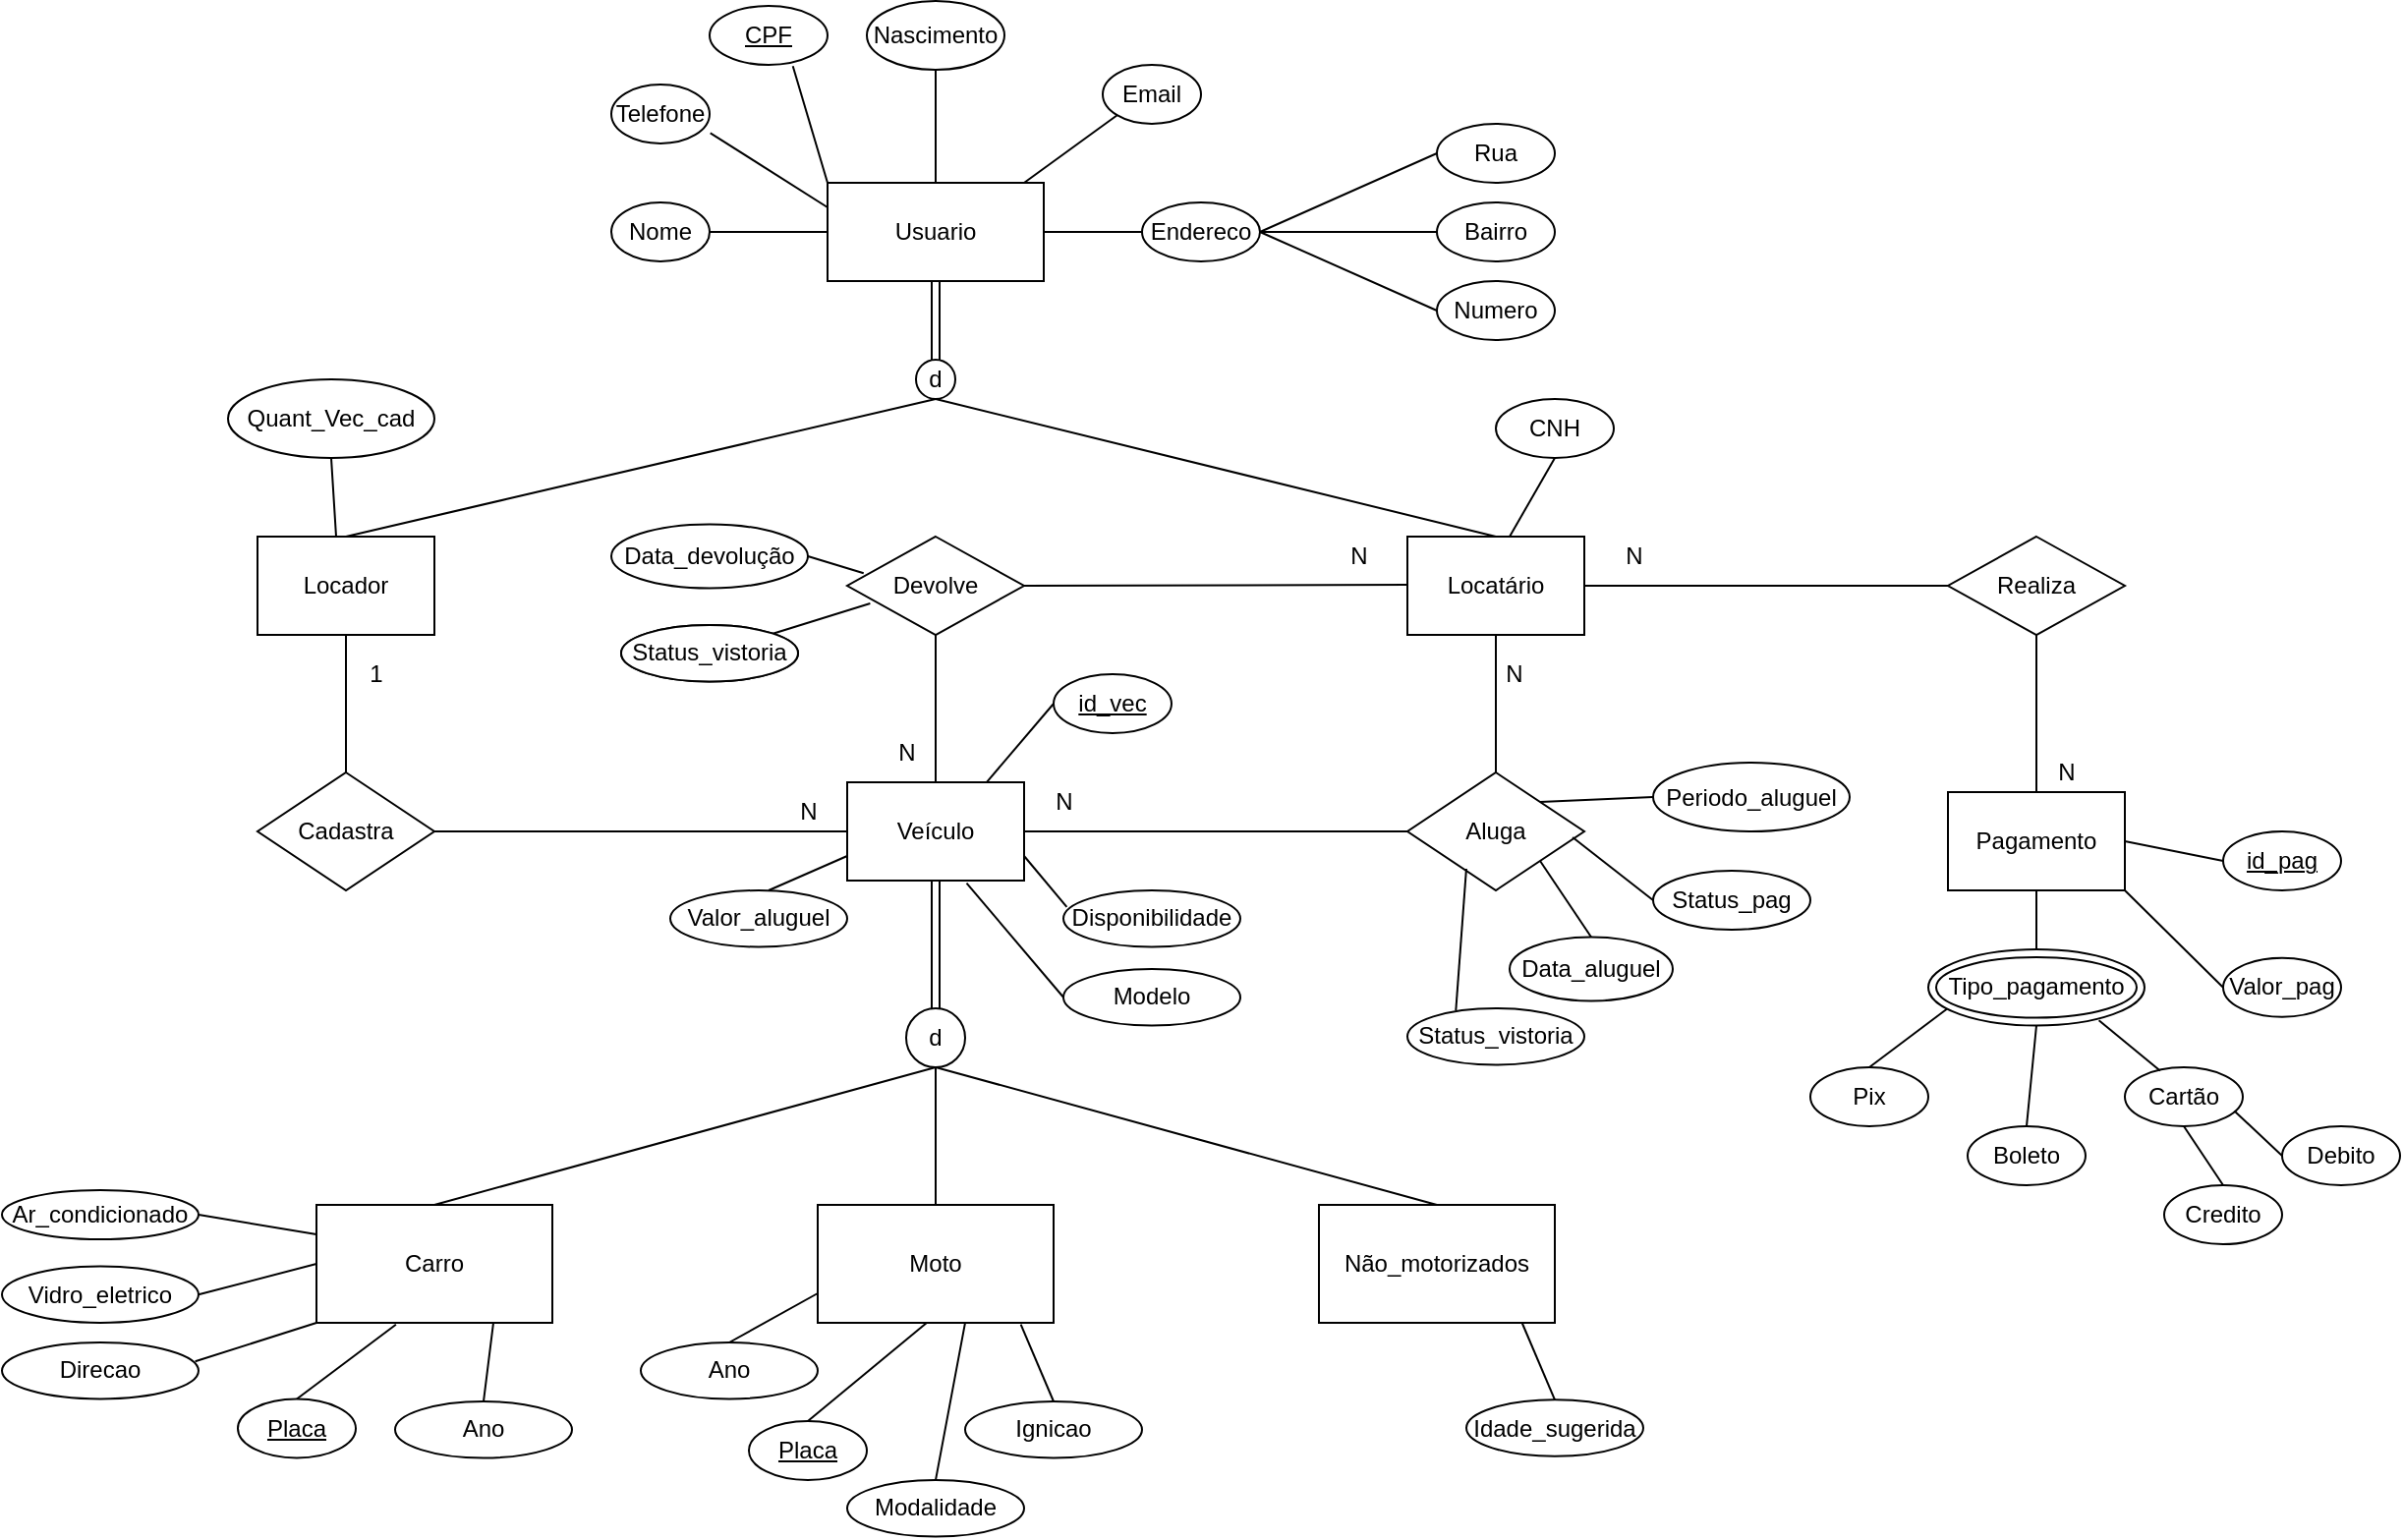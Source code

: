 <mxfile version="17.4.1" type="github">
  <diagram id="YODZdSHpGWmJinE2-0QO" name="Page-1">
    <mxGraphModel dx="2048" dy="1813" grid="1" gridSize="10" guides="1" tooltips="1" connect="1" arrows="1" fold="1" page="1" pageScale="1" pageWidth="827" pageHeight="1169" math="0" shadow="0">
      <root>
        <mxCell id="0" />
        <mxCell id="1" parent="0" />
        <mxCell id="VCrqgzYEbr3KQQ-ShSqz-1" value="Locatário" style="rounded=0;whiteSpace=wrap;html=1;" parent="1" vertex="1">
          <mxGeometry x="625" y="230" width="90" height="50" as="geometry" />
        </mxCell>
        <mxCell id="VCrqgzYEbr3KQQ-ShSqz-6" value="Locador" style="rounded=0;whiteSpace=wrap;html=1;" parent="1" vertex="1">
          <mxGeometry x="40" y="230" width="90" height="50" as="geometry" />
        </mxCell>
        <mxCell id="VCrqgzYEbr3KQQ-ShSqz-7" value="Veículo" style="rounded=0;whiteSpace=wrap;html=1;" parent="1" vertex="1">
          <mxGeometry x="340" y="355" width="90" height="50" as="geometry" />
        </mxCell>
        <mxCell id="VCrqgzYEbr3KQQ-ShSqz-18" value="Aluga" style="rhombus;whiteSpace=wrap;html=1;" parent="1" vertex="1">
          <mxGeometry x="625" y="350" width="90" height="60" as="geometry" />
        </mxCell>
        <mxCell id="VCrqgzYEbr3KQQ-ShSqz-19" value="Cadastra" style="rhombus;whiteSpace=wrap;html=1;" parent="1" vertex="1">
          <mxGeometry x="40" y="350" width="90" height="60" as="geometry" />
        </mxCell>
        <mxCell id="VCrqgzYEbr3KQQ-ShSqz-21" value="Carro" style="rounded=0;whiteSpace=wrap;html=1;" parent="1" vertex="1">
          <mxGeometry x="70" y="570" width="120" height="60" as="geometry" />
        </mxCell>
        <mxCell id="VCrqgzYEbr3KQQ-ShSqz-22" value="Moto" style="rounded=0;whiteSpace=wrap;html=1;" parent="1" vertex="1">
          <mxGeometry x="325" y="570" width="120" height="60" as="geometry" />
        </mxCell>
        <mxCell id="VCrqgzYEbr3KQQ-ShSqz-23" value="Não_motorizados" style="rounded=0;whiteSpace=wrap;html=1;" parent="1" vertex="1">
          <mxGeometry x="580" y="570" width="120" height="60" as="geometry" />
        </mxCell>
        <mxCell id="VCrqgzYEbr3KQQ-ShSqz-25" value="d" style="ellipse;whiteSpace=wrap;html=1;aspect=fixed;" parent="1" vertex="1">
          <mxGeometry x="370" y="470" width="30" height="30" as="geometry" />
        </mxCell>
        <mxCell id="VCrqgzYEbr3KQQ-ShSqz-28" value="Usuario" style="whiteSpace=wrap;html=1;" parent="1" vertex="1">
          <mxGeometry x="330" y="50" width="110" height="50" as="geometry" />
        </mxCell>
        <mxCell id="VCrqgzYEbr3KQQ-ShSqz-29" value="d" style="ellipse;whiteSpace=wrap;html=1;aspect=fixed;" parent="1" vertex="1">
          <mxGeometry x="375" y="140" width="20" height="20" as="geometry" />
        </mxCell>
        <mxCell id="VCrqgzYEbr3KQQ-ShSqz-32" value="" style="endArrow=none;html=1;rounded=0;exitX=0.5;exitY=1;exitDx=0;exitDy=0;entryX=0.5;entryY=0;entryDx=0;entryDy=0;shape=link;" parent="1" source="VCrqgzYEbr3KQQ-ShSqz-28" target="VCrqgzYEbr3KQQ-ShSqz-29" edge="1">
          <mxGeometry width="50" height="50" relative="1" as="geometry">
            <mxPoint x="580" y="180" as="sourcePoint" />
            <mxPoint x="385" y="110" as="targetPoint" />
          </mxGeometry>
        </mxCell>
        <mxCell id="VCrqgzYEbr3KQQ-ShSqz-33" value="" style="endArrow=none;html=1;rounded=0;entryX=0.5;entryY=0;entryDx=0;entryDy=0;exitX=0.5;exitY=1;exitDx=0;exitDy=0;" parent="1" source="VCrqgzYEbr3KQQ-ShSqz-29" target="VCrqgzYEbr3KQQ-ShSqz-1" edge="1">
          <mxGeometry width="50" height="50" relative="1" as="geometry">
            <mxPoint x="350" y="190" as="sourcePoint" />
            <mxPoint x="355" y="170" as="targetPoint" />
          </mxGeometry>
        </mxCell>
        <mxCell id="VCrqgzYEbr3KQQ-ShSqz-34" value="" style="endArrow=none;html=1;rounded=0;exitX=0.5;exitY=0;exitDx=0;exitDy=0;entryX=0.5;entryY=1;entryDx=0;entryDy=0;" parent="1" source="VCrqgzYEbr3KQQ-ShSqz-6" target="VCrqgzYEbr3KQQ-ShSqz-29" edge="1">
          <mxGeometry width="50" height="50" relative="1" as="geometry">
            <mxPoint x="218.75" y="140" as="sourcePoint" />
            <mxPoint x="218.75" y="180" as="targetPoint" />
          </mxGeometry>
        </mxCell>
        <mxCell id="VCrqgzYEbr3KQQ-ShSqz-35" value="" style="endArrow=none;html=1;rounded=0;exitX=0.5;exitY=1;exitDx=0;exitDy=0;entryX=0.5;entryY=0;entryDx=0;entryDy=0;" parent="1" source="VCrqgzYEbr3KQQ-ShSqz-6" target="VCrqgzYEbr3KQQ-ShSqz-19" edge="1">
          <mxGeometry width="50" height="50" relative="1" as="geometry">
            <mxPoint x="95" y="240" as="sourcePoint" />
            <mxPoint x="225" y="190" as="targetPoint" />
          </mxGeometry>
        </mxCell>
        <mxCell id="VCrqgzYEbr3KQQ-ShSqz-36" value="" style="endArrow=none;html=1;rounded=0;entryX=0.5;entryY=0;entryDx=0;entryDy=0;exitX=0.5;exitY=1;exitDx=0;exitDy=0;" parent="1" source="VCrqgzYEbr3KQQ-ShSqz-1" target="VCrqgzYEbr3KQQ-ShSqz-18" edge="1">
          <mxGeometry width="50" height="50" relative="1" as="geometry">
            <mxPoint x="194" y="190" as="sourcePoint" />
            <mxPoint x="344" y="240" as="targetPoint" />
          </mxGeometry>
        </mxCell>
        <mxCell id="VCrqgzYEbr3KQQ-ShSqz-38" value="" style="endArrow=none;html=1;rounded=0;exitX=1;exitY=0.5;exitDx=0;exitDy=0;entryX=0;entryY=0.5;entryDx=0;entryDy=0;" parent="1" source="VCrqgzYEbr3KQQ-ShSqz-19" target="VCrqgzYEbr3KQQ-ShSqz-7" edge="1">
          <mxGeometry width="50" height="50" relative="1" as="geometry">
            <mxPoint x="95" y="290" as="sourcePoint" />
            <mxPoint x="200" y="380" as="targetPoint" />
          </mxGeometry>
        </mxCell>
        <mxCell id="VCrqgzYEbr3KQQ-ShSqz-39" value="" style="endArrow=none;html=1;rounded=0;exitX=1;exitY=0.5;exitDx=0;exitDy=0;entryX=0;entryY=0.5;entryDx=0;entryDy=0;" parent="1" source="VCrqgzYEbr3KQQ-ShSqz-7" target="VCrqgzYEbr3KQQ-ShSqz-18" edge="1">
          <mxGeometry width="50" height="50" relative="1" as="geometry">
            <mxPoint x="140" y="390" as="sourcePoint" />
            <mxPoint x="223.75" y="390" as="targetPoint" />
          </mxGeometry>
        </mxCell>
        <mxCell id="VCrqgzYEbr3KQQ-ShSqz-40" value="" style="endArrow=none;html=1;rounded=0;entryX=0.5;entryY=1;entryDx=0;entryDy=0;exitX=0.5;exitY=0;exitDx=0;exitDy=0;shape=link;" parent="1" source="VCrqgzYEbr3KQQ-ShSqz-25" target="VCrqgzYEbr3KQQ-ShSqz-7" edge="1">
          <mxGeometry width="50" height="50" relative="1" as="geometry">
            <mxPoint x="546.25" y="470" as="sourcePoint" />
            <mxPoint x="596.25" y="420" as="targetPoint" />
          </mxGeometry>
        </mxCell>
        <mxCell id="VCrqgzYEbr3KQQ-ShSqz-41" value="" style="endArrow=none;html=1;rounded=0;entryX=0.5;entryY=1;entryDx=0;entryDy=0;exitX=0.5;exitY=0;exitDx=0;exitDy=0;" parent="1" source="VCrqgzYEbr3KQQ-ShSqz-23" target="VCrqgzYEbr3KQQ-ShSqz-25" edge="1">
          <mxGeometry width="50" height="50" relative="1" as="geometry">
            <mxPoint x="628.25" y="565" as="sourcePoint" />
            <mxPoint x="628.25" y="500" as="targetPoint" />
          </mxGeometry>
        </mxCell>
        <mxCell id="VCrqgzYEbr3KQQ-ShSqz-42" value="" style="endArrow=none;html=1;rounded=0;exitX=0.5;exitY=0;exitDx=0;exitDy=0;entryX=0.5;entryY=1;entryDx=0;entryDy=0;" parent="1" source="VCrqgzYEbr3KQQ-ShSqz-22" target="VCrqgzYEbr3KQQ-ShSqz-25" edge="1">
          <mxGeometry width="50" height="50" relative="1" as="geometry">
            <mxPoint x="385" y="560" as="sourcePoint" />
            <mxPoint x="385.25" y="510" as="targetPoint" />
          </mxGeometry>
        </mxCell>
        <mxCell id="VCrqgzYEbr3KQQ-ShSqz-43" value="" style="endArrow=none;html=1;rounded=0;entryX=0.5;entryY=1;entryDx=0;entryDy=0;exitX=0.5;exitY=0;exitDx=0;exitDy=0;" parent="1" source="VCrqgzYEbr3KQQ-ShSqz-21" target="VCrqgzYEbr3KQQ-ShSqz-25" edge="1">
          <mxGeometry width="50" height="50" relative="1" as="geometry">
            <mxPoint x="190" y="535" as="sourcePoint" />
            <mxPoint x="190" y="470" as="targetPoint" />
          </mxGeometry>
        </mxCell>
        <mxCell id="VCrqgzYEbr3KQQ-ShSqz-45" value="" style="endArrow=none;html=1;rounded=0;entryX=0;entryY=0.5;entryDx=0;entryDy=0;exitX=1;exitY=0.5;exitDx=0;exitDy=0;" parent="1" source="VCrqgzYEbr3KQQ-ShSqz-47" edge="1">
          <mxGeometry width="50" height="50" relative="1" as="geometry">
            <mxPoint x="460" y="255" as="sourcePoint" />
            <mxPoint x="625" y="254.5" as="targetPoint" />
          </mxGeometry>
        </mxCell>
        <mxCell id="VCrqgzYEbr3KQQ-ShSqz-47" value="Devolve" style="rhombus;whiteSpace=wrap;html=1;" parent="1" vertex="1">
          <mxGeometry x="340" y="230" width="90" height="50" as="geometry" />
        </mxCell>
        <mxCell id="VCrqgzYEbr3KQQ-ShSqz-48" value="" style="endArrow=none;html=1;rounded=0;entryX=0.5;entryY=0;entryDx=0;entryDy=0;exitX=0.5;exitY=1;exitDx=0;exitDy=0;" parent="1" source="VCrqgzYEbr3KQQ-ShSqz-47" target="VCrqgzYEbr3KQQ-ShSqz-7" edge="1">
          <mxGeometry width="50" height="50" relative="1" as="geometry">
            <mxPoint x="440" y="265" as="sourcePoint" />
            <mxPoint x="635" y="264.5" as="targetPoint" />
          </mxGeometry>
        </mxCell>
        <mxCell id="VCrqgzYEbr3KQQ-ShSqz-50" value="Realiza" style="rhombus;whiteSpace=wrap;html=1;" parent="1" vertex="1">
          <mxGeometry x="900" y="230" width="90" height="50" as="geometry" />
        </mxCell>
        <mxCell id="VCrqgzYEbr3KQQ-ShSqz-51" value="Pagamento" style="rounded=0;whiteSpace=wrap;html=1;" parent="1" vertex="1">
          <mxGeometry x="900" y="360" width="90" height="50" as="geometry" />
        </mxCell>
        <mxCell id="VCrqgzYEbr3KQQ-ShSqz-52" value="" style="endArrow=none;html=1;rounded=0;entryX=0;entryY=0.5;entryDx=0;entryDy=0;exitX=1;exitY=0.5;exitDx=0;exitDy=0;" parent="1" source="VCrqgzYEbr3KQQ-ShSqz-1" target="VCrqgzYEbr3KQQ-ShSqz-50" edge="1">
          <mxGeometry width="50" height="50" relative="1" as="geometry">
            <mxPoint x="440" y="265" as="sourcePoint" />
            <mxPoint x="635" y="264.5" as="targetPoint" />
          </mxGeometry>
        </mxCell>
        <mxCell id="VCrqgzYEbr3KQQ-ShSqz-53" value="" style="endArrow=none;html=1;rounded=0;entryX=0.5;entryY=1;entryDx=0;entryDy=0;exitX=0.5;exitY=0;exitDx=0;exitDy=0;" parent="1" source="VCrqgzYEbr3KQQ-ShSqz-51" target="VCrqgzYEbr3KQQ-ShSqz-50" edge="1">
          <mxGeometry width="50" height="50" relative="1" as="geometry">
            <mxPoint x="725" y="265" as="sourcePoint" />
            <mxPoint x="910" y="265" as="targetPoint" />
          </mxGeometry>
        </mxCell>
        <mxCell id="VCrqgzYEbr3KQQ-ShSqz-54" value="N" style="text;html=1;align=center;verticalAlign=middle;resizable=0;points=[];autosize=1;strokeColor=none;fillColor=none;" parent="1" vertex="1">
          <mxGeometry x="310" y="360" width="20" height="20" as="geometry" />
        </mxCell>
        <mxCell id="VCrqgzYEbr3KQQ-ShSqz-55" value="1" style="text;html=1;align=center;verticalAlign=middle;resizable=0;points=[];autosize=1;strokeColor=none;fillColor=none;" parent="1" vertex="1">
          <mxGeometry x="90" y="290" width="20" height="20" as="geometry" />
        </mxCell>
        <mxCell id="VCrqgzYEbr3KQQ-ShSqz-56" value="N" style="text;html=1;align=center;verticalAlign=middle;resizable=0;points=[];autosize=1;strokeColor=none;fillColor=none;" parent="1" vertex="1">
          <mxGeometry x="440" y="355" width="20" height="20" as="geometry" />
        </mxCell>
        <mxCell id="VCrqgzYEbr3KQQ-ShSqz-57" value="N" style="text;html=1;align=center;verticalAlign=middle;resizable=0;points=[];autosize=1;strokeColor=none;fillColor=none;" parent="1" vertex="1">
          <mxGeometry x="668.75" y="290" width="20" height="20" as="geometry" />
        </mxCell>
        <mxCell id="VCrqgzYEbr3KQQ-ShSqz-58" value="N" style="text;html=1;align=center;verticalAlign=middle;resizable=0;points=[];autosize=1;strokeColor=none;fillColor=none;" parent="1" vertex="1">
          <mxGeometry x="590" y="230" width="20" height="20" as="geometry" />
        </mxCell>
        <mxCell id="VCrqgzYEbr3KQQ-ShSqz-59" value="N" style="text;html=1;align=center;verticalAlign=middle;resizable=0;points=[];autosize=1;strokeColor=none;fillColor=none;" parent="1" vertex="1">
          <mxGeometry x="360" y="330" width="20" height="20" as="geometry" />
        </mxCell>
        <mxCell id="VCrqgzYEbr3KQQ-ShSqz-61" value="N" style="text;html=1;align=center;verticalAlign=middle;resizable=0;points=[];autosize=1;strokeColor=none;fillColor=none;" parent="1" vertex="1">
          <mxGeometry x="950" y="340" width="20" height="20" as="geometry" />
        </mxCell>
        <mxCell id="VCrqgzYEbr3KQQ-ShSqz-62" value="N" style="text;html=1;align=center;verticalAlign=middle;resizable=0;points=[];autosize=1;strokeColor=none;fillColor=none;" parent="1" vertex="1">
          <mxGeometry x="730" y="230" width="20" height="20" as="geometry" />
        </mxCell>
        <mxCell id="VCrqgzYEbr3KQQ-ShSqz-63" value="Nome" style="ellipse;whiteSpace=wrap;html=1;" parent="1" vertex="1">
          <mxGeometry x="220" y="60" width="50" height="30" as="geometry" />
        </mxCell>
        <mxCell id="VCrqgzYEbr3KQQ-ShSqz-64" value="Numero" style="ellipse;whiteSpace=wrap;html=1;" parent="1" vertex="1">
          <mxGeometry x="640" y="100" width="60" height="30" as="geometry" />
        </mxCell>
        <mxCell id="VCrqgzYEbr3KQQ-ShSqz-65" value="Rua" style="ellipse;whiteSpace=wrap;html=1;" parent="1" vertex="1">
          <mxGeometry x="640" y="20" width="60" height="30" as="geometry" />
        </mxCell>
        <mxCell id="VCrqgzYEbr3KQQ-ShSqz-67" value="Bairro" style="ellipse;whiteSpace=wrap;html=1;" parent="1" vertex="1">
          <mxGeometry x="640" y="60" width="60" height="30" as="geometry" />
        </mxCell>
        <mxCell id="VCrqgzYEbr3KQQ-ShSqz-68" value="" style="endArrow=none;html=1;rounded=0;exitX=1;exitY=0.5;exitDx=0;exitDy=0;entryX=0;entryY=0.5;entryDx=0;entryDy=0;" parent="1" source="VCrqgzYEbr3KQQ-ShSqz-63" target="VCrqgzYEbr3KQQ-ShSqz-28" edge="1">
          <mxGeometry width="50" height="50" relative="1" as="geometry">
            <mxPoint x="300" y="80" as="sourcePoint" />
            <mxPoint x="350" y="30" as="targetPoint" />
          </mxGeometry>
        </mxCell>
        <mxCell id="VCrqgzYEbr3KQQ-ShSqz-70" value="" style="endArrow=none;html=1;rounded=0;exitX=0;exitY=0.5;exitDx=0;exitDy=0;entryX=1;entryY=0.5;entryDx=0;entryDy=0;" parent="1" source="VCrqgzYEbr3KQQ-ShSqz-71" target="VCrqgzYEbr3KQQ-ShSqz-28" edge="1">
          <mxGeometry width="50" height="50" relative="1" as="geometry">
            <mxPoint x="470" y="75" as="sourcePoint" />
            <mxPoint x="440" y="80" as="targetPoint" />
          </mxGeometry>
        </mxCell>
        <mxCell id="VCrqgzYEbr3KQQ-ShSqz-71" value="Endereco" style="ellipse;whiteSpace=wrap;html=1;" parent="1" vertex="1">
          <mxGeometry x="490" y="60" width="60" height="30" as="geometry" />
        </mxCell>
        <mxCell id="VCrqgzYEbr3KQQ-ShSqz-73" value="" style="endArrow=none;html=1;rounded=0;exitX=0;exitY=0.5;exitDx=0;exitDy=0;entryX=1;entryY=0.5;entryDx=0;entryDy=0;" parent="1" source="VCrqgzYEbr3KQQ-ShSqz-64" target="VCrqgzYEbr3KQQ-ShSqz-71" edge="1">
          <mxGeometry width="50" height="50" relative="1" as="geometry">
            <mxPoint x="500" y="85" as="sourcePoint" />
            <mxPoint x="450" y="85" as="targetPoint" />
          </mxGeometry>
        </mxCell>
        <mxCell id="VCrqgzYEbr3KQQ-ShSqz-74" value="" style="endArrow=none;html=1;rounded=0;exitX=1;exitY=0.5;exitDx=0;exitDy=0;entryX=0;entryY=0.5;entryDx=0;entryDy=0;" parent="1" source="VCrqgzYEbr3KQQ-ShSqz-71" target="VCrqgzYEbr3KQQ-ShSqz-67" edge="1">
          <mxGeometry width="50" height="50" relative="1" as="geometry">
            <mxPoint x="510" y="95" as="sourcePoint" />
            <mxPoint x="460" y="95" as="targetPoint" />
          </mxGeometry>
        </mxCell>
        <mxCell id="VCrqgzYEbr3KQQ-ShSqz-75" value="" style="endArrow=none;html=1;rounded=0;exitX=1;exitY=0.5;exitDx=0;exitDy=0;entryX=0;entryY=0.5;entryDx=0;entryDy=0;" parent="1" source="VCrqgzYEbr3KQQ-ShSqz-71" target="VCrqgzYEbr3KQQ-ShSqz-65" edge="1">
          <mxGeometry width="50" height="50" relative="1" as="geometry">
            <mxPoint x="520" y="105" as="sourcePoint" />
            <mxPoint x="470" y="105" as="targetPoint" />
          </mxGeometry>
        </mxCell>
        <mxCell id="VCrqgzYEbr3KQQ-ShSqz-76" value="CPF" style="ellipse;whiteSpace=wrap;html=1;align=center;fontStyle=4;" parent="1" vertex="1">
          <mxGeometry x="270" y="-40" width="60" height="30" as="geometry" />
        </mxCell>
        <mxCell id="VCrqgzYEbr3KQQ-ShSqz-77" value="" style="endArrow=none;html=1;rounded=0;exitX=0.706;exitY=1.022;exitDx=0;exitDy=0;entryX=0;entryY=0;entryDx=0;entryDy=0;exitPerimeter=0;" parent="1" source="VCrqgzYEbr3KQQ-ShSqz-76" target="VCrqgzYEbr3KQQ-ShSqz-28" edge="1">
          <mxGeometry width="50" height="50" relative="1" as="geometry">
            <mxPoint x="280" y="85" as="sourcePoint" />
            <mxPoint x="340" y="85" as="targetPoint" />
          </mxGeometry>
        </mxCell>
        <mxCell id="v5OyXtRUodhY2XJXaBOK-1" value="Nascimento" style="ellipse;whiteSpace=wrap;html=1;" vertex="1" parent="1">
          <mxGeometry x="350" y="-42.5" width="70" height="35" as="geometry" />
        </mxCell>
        <mxCell id="v5OyXtRUodhY2XJXaBOK-4" value="" style="endArrow=none;html=1;rounded=0;entryX=0;entryY=1;entryDx=0;entryDy=0;" edge="1" parent="1" target="v5OyXtRUodhY2XJXaBOK-6">
          <mxGeometry width="50" height="50" relative="1" as="geometry">
            <mxPoint x="430" y="50" as="sourcePoint" />
            <mxPoint x="480" as="targetPoint" />
          </mxGeometry>
        </mxCell>
        <mxCell id="v5OyXtRUodhY2XJXaBOK-5" value="" style="endArrow=none;html=1;rounded=0;exitX=0.5;exitY=0;exitDx=0;exitDy=0;entryX=0.5;entryY=1;entryDx=0;entryDy=0;" edge="1" parent="1" source="VCrqgzYEbr3KQQ-ShSqz-28" target="v5OyXtRUodhY2XJXaBOK-1">
          <mxGeometry width="50" height="50" relative="1" as="geometry">
            <mxPoint x="340" y="60" as="sourcePoint" />
            <mxPoint x="390" y="10" as="targetPoint" />
          </mxGeometry>
        </mxCell>
        <mxCell id="v5OyXtRUodhY2XJXaBOK-6" value="Email" style="ellipse;whiteSpace=wrap;html=1;" vertex="1" parent="1">
          <mxGeometry x="470" y="-10" width="50" height="30" as="geometry" />
        </mxCell>
        <mxCell id="v5OyXtRUodhY2XJXaBOK-7" value="Telefone" style="ellipse;whiteSpace=wrap;html=1;" vertex="1" parent="1">
          <mxGeometry x="220" width="50" height="30" as="geometry" />
        </mxCell>
        <mxCell id="v5OyXtRUodhY2XJXaBOK-9" value="" style="endArrow=none;html=1;rounded=0;entryX=0;entryY=0.25;entryDx=0;entryDy=0;exitX=1.007;exitY=0.822;exitDx=0;exitDy=0;exitPerimeter=0;" edge="1" parent="1" source="v5OyXtRUodhY2XJXaBOK-7" target="VCrqgzYEbr3KQQ-ShSqz-28">
          <mxGeometry width="50" height="50" relative="1" as="geometry">
            <mxPoint x="250" y="70" as="sourcePoint" />
            <mxPoint x="300" y="20" as="targetPoint" />
          </mxGeometry>
        </mxCell>
        <mxCell id="v5OyXtRUodhY2XJXaBOK-10" value="Quant_Vec_cad" style="ellipse;whiteSpace=wrap;html=1;" vertex="1" parent="1">
          <mxGeometry x="25" y="150" width="105" height="40" as="geometry" />
        </mxCell>
        <mxCell id="v5OyXtRUodhY2XJXaBOK-12" value="" style="endArrow=none;html=1;rounded=0;entryX=0.5;entryY=1;entryDx=0;entryDy=0;" edge="1" parent="1" target="v5OyXtRUodhY2XJXaBOK-10">
          <mxGeometry width="50" height="50" relative="1" as="geometry">
            <mxPoint x="80" y="230" as="sourcePoint" />
            <mxPoint x="130" y="180" as="targetPoint" />
          </mxGeometry>
        </mxCell>
        <mxCell id="v5OyXtRUodhY2XJXaBOK-14" value="CNH" style="ellipse;whiteSpace=wrap;html=1;" vertex="1" parent="1">
          <mxGeometry x="670" y="160" width="60" height="30" as="geometry" />
        </mxCell>
        <mxCell id="v5OyXtRUodhY2XJXaBOK-15" value="" style="endArrow=none;html=1;rounded=0;exitX=1;exitY=0.5;exitDx=0;exitDy=0;entryX=0.5;entryY=1;entryDx=0;entryDy=0;" edge="1" parent="1" target="v5OyXtRUodhY2XJXaBOK-14">
          <mxGeometry width="50" height="50" relative="1" as="geometry">
            <mxPoint x="677" y="230" as="sourcePoint" />
            <mxPoint x="597" y="260" as="targetPoint" />
          </mxGeometry>
        </mxCell>
        <mxCell id="v5OyXtRUodhY2XJXaBOK-18" value="Data_devolução" style="ellipse;whiteSpace=wrap;html=1;" vertex="1" parent="1">
          <mxGeometry x="220" y="223.75" width="100" height="32.5" as="geometry" />
        </mxCell>
        <mxCell id="v5OyXtRUodhY2XJXaBOK-19" value="" style="endArrow=none;html=1;rounded=0;entryX=0.093;entryY=0.373;entryDx=0;entryDy=0;entryPerimeter=0;exitX=1;exitY=0.5;exitDx=0;exitDy=0;" edge="1" parent="1" source="v5OyXtRUodhY2XJXaBOK-18" target="VCrqgzYEbr3KQQ-ShSqz-47">
          <mxGeometry width="50" height="50" relative="1" as="geometry">
            <mxPoint x="270" y="320" as="sourcePoint" />
            <mxPoint x="320" y="270" as="targetPoint" />
          </mxGeometry>
        </mxCell>
        <mxCell id="v5OyXtRUodhY2XJXaBOK-22" value="Status_vistoria" style="ellipse;whiteSpace=wrap;html=1;" vertex="1" parent="1">
          <mxGeometry x="225" y="275" width="90" height="28.75" as="geometry" />
        </mxCell>
        <mxCell id="v5OyXtRUodhY2XJXaBOK-23" value="" style="endArrow=none;html=1;rounded=0;exitX=0.13;exitY=0.68;exitDx=0;exitDy=0;entryX=1;entryY=0;entryDx=0;entryDy=0;exitPerimeter=0;" edge="1" parent="1" target="v5OyXtRUodhY2XJXaBOK-22" source="VCrqgzYEbr3KQQ-ShSqz-47">
          <mxGeometry width="50" height="50" relative="1" as="geometry">
            <mxPoint x="360" y="256.25" as="sourcePoint" />
            <mxPoint x="280" y="286.25" as="targetPoint" />
          </mxGeometry>
        </mxCell>
        <mxCell id="v5OyXtRUodhY2XJXaBOK-24" value="Data_aluguel" style="ellipse;whiteSpace=wrap;html=1;" vertex="1" parent="1">
          <mxGeometry x="677" y="433.75" width="83" height="32.5" as="geometry" />
        </mxCell>
        <mxCell id="v5OyXtRUodhY2XJXaBOK-26" value="Status_pag" style="ellipse;whiteSpace=wrap;html=1;" vertex="1" parent="1">
          <mxGeometry x="750" y="400" width="80" height="30" as="geometry" />
        </mxCell>
        <mxCell id="v5OyXtRUodhY2XJXaBOK-28" value="Status_vistoria" style="ellipse;whiteSpace=wrap;html=1;" vertex="1" parent="1">
          <mxGeometry x="625" y="470" width="90" height="28.75" as="geometry" />
        </mxCell>
        <mxCell id="v5OyXtRUodhY2XJXaBOK-29" value="" style="endArrow=none;html=1;rounded=0;exitX=1;exitY=1;exitDx=0;exitDy=0;entryX=0.5;entryY=0;entryDx=0;entryDy=0;" edge="1" parent="1" target="v5OyXtRUodhY2XJXaBOK-24" source="VCrqgzYEbr3KQQ-ShSqz-18">
          <mxGeometry width="50" height="50" relative="1" as="geometry">
            <mxPoint x="808.7" y="474.0" as="sourcePoint" />
            <mxPoint x="720" y="430" as="targetPoint" />
          </mxGeometry>
        </mxCell>
        <mxCell id="v5OyXtRUodhY2XJXaBOK-30" value="" style="endArrow=none;html=1;rounded=0;exitX=0.934;exitY=0.55;exitDx=0;exitDy=0;entryX=0;entryY=0.5;entryDx=0;entryDy=0;exitPerimeter=0;" edge="1" parent="1" source="VCrqgzYEbr3KQQ-ShSqz-18" target="v5OyXtRUodhY2XJXaBOK-26">
          <mxGeometry width="50" height="50" relative="1" as="geometry">
            <mxPoint x="709.75" y="380" as="sourcePoint" />
            <mxPoint x="744.25" y="418.75" as="targetPoint" />
          </mxGeometry>
        </mxCell>
        <mxCell id="v5OyXtRUodhY2XJXaBOK-31" value="" style="endArrow=none;html=1;rounded=0;exitX=0.333;exitY=0.817;exitDx=0;exitDy=0;entryX=0.274;entryY=0.035;entryDx=0;entryDy=0;entryPerimeter=0;exitPerimeter=0;" edge="1" parent="1" source="VCrqgzYEbr3KQQ-ShSqz-18" target="v5OyXtRUodhY2XJXaBOK-28">
          <mxGeometry width="50" height="50" relative="1" as="geometry">
            <mxPoint x="654.25" y="400" as="sourcePoint" />
            <mxPoint x="688.75" y="438.75" as="targetPoint" />
          </mxGeometry>
        </mxCell>
        <mxCell id="v5OyXtRUodhY2XJXaBOK-32" value="Periodo_aluguel" style="ellipse;whiteSpace=wrap;html=1;" vertex="1" parent="1">
          <mxGeometry x="750" y="345" width="100" height="35" as="geometry" />
        </mxCell>
        <mxCell id="v5OyXtRUodhY2XJXaBOK-33" value="" style="endArrow=none;html=1;rounded=0;exitX=1;exitY=0;exitDx=0;exitDy=0;entryX=0;entryY=0.5;entryDx=0;entryDy=0;" edge="1" parent="1" source="VCrqgzYEbr3KQQ-ShSqz-18" target="v5OyXtRUodhY2XJXaBOK-32">
          <mxGeometry width="50" height="50" relative="1" as="geometry">
            <mxPoint x="702.06" y="328.0" as="sourcePoint" />
            <mxPoint x="740.0" y="360" as="targetPoint" />
          </mxGeometry>
        </mxCell>
        <mxCell id="v5OyXtRUodhY2XJXaBOK-36" value="Tipo_pagamento" style="ellipse;shape=doubleEllipse;whiteSpace=wrap;html=1;" vertex="1" parent="1">
          <mxGeometry x="890" y="440" width="110" height="38.75" as="geometry" />
        </mxCell>
        <mxCell id="v5OyXtRUodhY2XJXaBOK-37" value="" style="endArrow=none;html=1;rounded=0;entryX=0.5;entryY=1;entryDx=0;entryDy=0;exitX=0.5;exitY=0;exitDx=0;exitDy=0;" edge="1" parent="1" source="v5OyXtRUodhY2XJXaBOK-36" target="VCrqgzYEbr3KQQ-ShSqz-51">
          <mxGeometry width="50" height="50" relative="1" as="geometry">
            <mxPoint x="860" y="500" as="sourcePoint" />
            <mxPoint x="910" y="450" as="targetPoint" />
          </mxGeometry>
        </mxCell>
        <mxCell id="v5OyXtRUodhY2XJXaBOK-38" value="Pix" style="ellipse;whiteSpace=wrap;html=1;" vertex="1" parent="1">
          <mxGeometry x="830" y="500" width="60" height="30" as="geometry" />
        </mxCell>
        <mxCell id="v5OyXtRUodhY2XJXaBOK-39" value="Boleto" style="ellipse;whiteSpace=wrap;html=1;" vertex="1" parent="1">
          <mxGeometry x="910" y="530" width="60" height="30" as="geometry" />
        </mxCell>
        <mxCell id="v5OyXtRUodhY2XJXaBOK-40" value="Cartão" style="ellipse;whiteSpace=wrap;html=1;" vertex="1" parent="1">
          <mxGeometry x="990" y="500" width="60" height="30" as="geometry" />
        </mxCell>
        <mxCell id="v5OyXtRUodhY2XJXaBOK-41" value="" style="endArrow=none;html=1;rounded=0;entryX=0.087;entryY=0.78;entryDx=0;entryDy=0;entryPerimeter=0;exitX=0.5;exitY=0;exitDx=0;exitDy=0;" edge="1" parent="1" source="v5OyXtRUodhY2XJXaBOK-38" target="v5OyXtRUodhY2XJXaBOK-36">
          <mxGeometry width="50" height="50" relative="1" as="geometry">
            <mxPoint x="860" y="570" as="sourcePoint" />
            <mxPoint x="910" y="520" as="targetPoint" />
          </mxGeometry>
        </mxCell>
        <mxCell id="v5OyXtRUodhY2XJXaBOK-42" value="" style="endArrow=none;html=1;rounded=0;entryX=0.5;entryY=1;entryDx=0;entryDy=0;exitX=0.5;exitY=0;exitDx=0;exitDy=0;" edge="1" parent="1" source="v5OyXtRUodhY2XJXaBOK-39" target="v5OyXtRUodhY2XJXaBOK-36">
          <mxGeometry width="50" height="50" relative="1" as="geometry">
            <mxPoint x="860" y="570" as="sourcePoint" />
            <mxPoint x="910" y="520" as="targetPoint" />
          </mxGeometry>
        </mxCell>
        <mxCell id="v5OyXtRUodhY2XJXaBOK-44" value="Debito" style="ellipse;whiteSpace=wrap;html=1;" vertex="1" parent="1">
          <mxGeometry x="1070" y="530" width="60" height="30" as="geometry" />
        </mxCell>
        <mxCell id="v5OyXtRUodhY2XJXaBOK-45" value="Credito" style="ellipse;whiteSpace=wrap;html=1;" vertex="1" parent="1">
          <mxGeometry x="1010" y="560" width="60" height="30" as="geometry" />
        </mxCell>
        <mxCell id="v5OyXtRUodhY2XJXaBOK-46" value="" style="endArrow=none;html=1;rounded=0;entryX=0.5;entryY=1;entryDx=0;entryDy=0;exitX=0.5;exitY=0;exitDx=0;exitDy=0;" edge="1" parent="1" source="v5OyXtRUodhY2XJXaBOK-45" target="v5OyXtRUodhY2XJXaBOK-40">
          <mxGeometry width="50" height="50" relative="1" as="geometry">
            <mxPoint x="860" y="570" as="sourcePoint" />
            <mxPoint x="910" y="520" as="targetPoint" />
          </mxGeometry>
        </mxCell>
        <mxCell id="v5OyXtRUodhY2XJXaBOK-48" value="" style="endArrow=none;html=1;rounded=0;exitX=0;exitY=0.5;exitDx=0;exitDy=0;entryX=0.929;entryY=0.74;entryDx=0;entryDy=0;entryPerimeter=0;" edge="1" parent="1" source="v5OyXtRUodhY2XJXaBOK-44" target="v5OyXtRUodhY2XJXaBOK-40">
          <mxGeometry width="50" height="50" relative="1" as="geometry">
            <mxPoint x="860" y="570" as="sourcePoint" />
            <mxPoint x="1040" y="520" as="targetPoint" />
          </mxGeometry>
        </mxCell>
        <mxCell id="v5OyXtRUodhY2XJXaBOK-49" value="" style="endArrow=none;html=1;rounded=0;entryX=0.789;entryY=0.933;entryDx=0;entryDy=0;entryPerimeter=0;exitX=0.299;exitY=0.059;exitDx=0;exitDy=0;exitPerimeter=0;" edge="1" parent="1" source="v5OyXtRUodhY2XJXaBOK-40" target="v5OyXtRUodhY2XJXaBOK-36">
          <mxGeometry width="50" height="50" relative="1" as="geometry">
            <mxPoint x="1000" y="530" as="sourcePoint" />
            <mxPoint x="1050" y="480" as="targetPoint" />
          </mxGeometry>
        </mxCell>
        <mxCell id="v5OyXtRUodhY2XJXaBOK-50" value="Valor_pag" style="ellipse;whiteSpace=wrap;html=1;" vertex="1" parent="1">
          <mxGeometry x="1040" y="444.38" width="60" height="30" as="geometry" />
        </mxCell>
        <mxCell id="v5OyXtRUodhY2XJXaBOK-51" value="&lt;u&gt;id_pag&lt;/u&gt;" style="ellipse;whiteSpace=wrap;html=1;" vertex="1" parent="1">
          <mxGeometry x="1040" y="380" width="60" height="30" as="geometry" />
        </mxCell>
        <mxCell id="v5OyXtRUodhY2XJXaBOK-54" value="" style="endArrow=none;html=1;rounded=0;entryX=1;entryY=1;entryDx=0;entryDy=0;exitX=0;exitY=0.5;exitDx=0;exitDy=0;" edge="1" parent="1" source="v5OyXtRUodhY2XJXaBOK-50" target="VCrqgzYEbr3KQQ-ShSqz-51">
          <mxGeometry width="50" height="50" relative="1" as="geometry">
            <mxPoint x="1020" y="450" as="sourcePoint" />
            <mxPoint x="1070" y="400" as="targetPoint" />
          </mxGeometry>
        </mxCell>
        <mxCell id="v5OyXtRUodhY2XJXaBOK-55" value="" style="endArrow=none;html=1;rounded=0;entryX=1;entryY=0.5;entryDx=0;entryDy=0;exitX=0;exitY=0.5;exitDx=0;exitDy=0;" edge="1" parent="1" source="v5OyXtRUodhY2XJXaBOK-51" target="VCrqgzYEbr3KQQ-ShSqz-51">
          <mxGeometry width="50" height="50" relative="1" as="geometry">
            <mxPoint x="1120" y="390" as="sourcePoint" />
            <mxPoint x="1170" y="340" as="targetPoint" />
          </mxGeometry>
        </mxCell>
        <mxCell id="v5OyXtRUodhY2XJXaBOK-56" value="&lt;u&gt;id_vec&lt;/u&gt;" style="ellipse;whiteSpace=wrap;html=1;" vertex="1" parent="1">
          <mxGeometry x="445" y="300" width="60" height="30" as="geometry" />
        </mxCell>
        <mxCell id="v5OyXtRUodhY2XJXaBOK-57" value="" style="endArrow=none;html=1;rounded=0;exitX=0;exitY=0.5;exitDx=0;exitDy=0;entryX=0.79;entryY=-0.004;entryDx=0;entryDy=0;entryPerimeter=0;" edge="1" parent="1" source="v5OyXtRUodhY2XJXaBOK-56" target="VCrqgzYEbr3KQQ-ShSqz-7">
          <mxGeometry width="50" height="50" relative="1" as="geometry">
            <mxPoint x="540" y="315" as="sourcePoint" />
            <mxPoint x="410" y="350" as="targetPoint" />
          </mxGeometry>
        </mxCell>
        <mxCell id="v5OyXtRUodhY2XJXaBOK-58" value="Status_vistoria" style="ellipse;whiteSpace=wrap;html=1;" vertex="1" parent="1">
          <mxGeometry x="225" y="275" width="90" height="28.75" as="geometry" />
        </mxCell>
        <mxCell id="v5OyXtRUodhY2XJXaBOK-59" value="" style="endArrow=none;html=1;rounded=0;entryX=0.556;entryY=0;entryDx=0;entryDy=0;entryPerimeter=0;exitX=0;exitY=0.75;exitDx=0;exitDy=0;" edge="1" parent="1" source="VCrqgzYEbr3KQQ-ShSqz-7" target="v5OyXtRUodhY2XJXaBOK-60">
          <mxGeometry width="50" height="50" relative="1" as="geometry">
            <mxPoint x="340" y="410" as="sourcePoint" />
            <mxPoint x="290.71" y="415.403" as="targetPoint" />
          </mxGeometry>
        </mxCell>
        <mxCell id="v5OyXtRUodhY2XJXaBOK-60" value="Valor_aluguel" style="ellipse;whiteSpace=wrap;html=1;" vertex="1" parent="1">
          <mxGeometry x="250" y="410" width="90" height="28.75" as="geometry" />
        </mxCell>
        <mxCell id="v5OyXtRUodhY2XJXaBOK-61" value="" style="endArrow=none;html=1;rounded=0;exitX=1;exitY=0.75;exitDx=0;exitDy=0;entryX=0.019;entryY=0.295;entryDx=0;entryDy=0;entryPerimeter=0;" edge="1" parent="1" target="v5OyXtRUodhY2XJXaBOK-62" source="VCrqgzYEbr3KQQ-ShSqz-7">
          <mxGeometry width="50" height="50" relative="1" as="geometry">
            <mxPoint x="530" y="390" as="sourcePoint" />
            <mxPoint x="480.71" y="405.403" as="targetPoint" />
          </mxGeometry>
        </mxCell>
        <mxCell id="v5OyXtRUodhY2XJXaBOK-62" value="Disponibilidade" style="ellipse;whiteSpace=wrap;html=1;" vertex="1" parent="1">
          <mxGeometry x="450" y="410" width="90" height="28.75" as="geometry" />
        </mxCell>
        <mxCell id="v5OyXtRUodhY2XJXaBOK-63" value="&lt;u&gt;Placa&lt;/u&gt;" style="ellipse;whiteSpace=wrap;html=1;" vertex="1" parent="1">
          <mxGeometry x="30" y="668.75" width="60" height="30" as="geometry" />
        </mxCell>
        <mxCell id="v5OyXtRUodhY2XJXaBOK-64" value="" style="endArrow=none;html=1;rounded=0;entryX=0.337;entryY=1.014;entryDx=0;entryDy=0;entryPerimeter=0;exitX=0.5;exitY=0;exitDx=0;exitDy=0;" edge="1" parent="1" source="v5OyXtRUodhY2XJXaBOK-63" target="VCrqgzYEbr3KQQ-ShSqz-21">
          <mxGeometry width="50" height="50" relative="1" as="geometry">
            <mxPoint x="115" y="680" as="sourcePoint" />
            <mxPoint x="121.1" y="724.8" as="targetPoint" />
          </mxGeometry>
        </mxCell>
        <mxCell id="v5OyXtRUodhY2XJXaBOK-66" value="&lt;u&gt;Placa&lt;/u&gt;" style="ellipse;whiteSpace=wrap;html=1;" vertex="1" parent="1">
          <mxGeometry x="290" y="680" width="60" height="30" as="geometry" />
        </mxCell>
        <mxCell id="v5OyXtRUodhY2XJXaBOK-67" value="" style="endArrow=none;html=1;rounded=0;entryX=0.337;entryY=1.014;entryDx=0;entryDy=0;entryPerimeter=0;exitX=0.5;exitY=0;exitDx=0;exitDy=0;" edge="1" parent="1" source="v5OyXtRUodhY2XJXaBOK-66">
          <mxGeometry width="50" height="50" relative="1" as="geometry">
            <mxPoint x="385" y="679.16" as="sourcePoint" />
            <mxPoint x="380.44" y="630.0" as="targetPoint" />
          </mxGeometry>
        </mxCell>
        <mxCell id="v5OyXtRUodhY2XJXaBOK-70" value="" style="endArrow=none;html=1;rounded=0;entryX=1;entryY=0.5;entryDx=0;entryDy=0;exitX=0;exitY=0.75;exitDx=0;exitDy=0;" edge="1" parent="1" target="v5OyXtRUodhY2XJXaBOK-71">
          <mxGeometry width="50" height="50" relative="1" as="geometry">
            <mxPoint x="70" y="600" as="sourcePoint" />
            <mxPoint x="20.71" y="622.903" as="targetPoint" />
          </mxGeometry>
        </mxCell>
        <mxCell id="v5OyXtRUodhY2XJXaBOK-71" value="Vidro_eletrico" style="ellipse;whiteSpace=wrap;html=1;" vertex="1" parent="1">
          <mxGeometry x="-90" y="601.25" width="100" height="28.75" as="geometry" />
        </mxCell>
        <mxCell id="v5OyXtRUodhY2XJXaBOK-72" value="" style="endArrow=none;html=1;rounded=0;entryX=0.983;entryY=0.336;entryDx=0;entryDy=0;entryPerimeter=0;exitX=0;exitY=1;exitDx=0;exitDy=0;" edge="1" parent="1" target="v5OyXtRUodhY2XJXaBOK-73" source="VCrqgzYEbr3KQQ-ShSqz-21">
          <mxGeometry width="50" height="50" relative="1" as="geometry">
            <mxPoint x="70" y="660" as="sourcePoint" />
            <mxPoint x="20.71" y="682.903" as="targetPoint" />
          </mxGeometry>
        </mxCell>
        <mxCell id="v5OyXtRUodhY2XJXaBOK-73" value="Direcao" style="ellipse;whiteSpace=wrap;html=1;" vertex="1" parent="1">
          <mxGeometry x="-90" y="640" width="100" height="28.75" as="geometry" />
        </mxCell>
        <mxCell id="v5OyXtRUodhY2XJXaBOK-75" value="Ar_condicionado" style="ellipse;whiteSpace=wrap;html=1;" vertex="1" parent="1">
          <mxGeometry x="-90" y="562.5" width="100" height="25" as="geometry" />
        </mxCell>
        <mxCell id="v5OyXtRUodhY2XJXaBOK-78" value="" style="endArrow=none;html=1;rounded=0;entryX=1;entryY=0.5;entryDx=0;entryDy=0;exitX=0;exitY=0.25;exitDx=0;exitDy=0;" edge="1" parent="1" source="VCrqgzYEbr3KQQ-ShSqz-21" target="v5OyXtRUodhY2XJXaBOK-75">
          <mxGeometry width="50" height="50" relative="1" as="geometry">
            <mxPoint x="60" y="600" as="sourcePoint" />
            <mxPoint x="110" y="550" as="targetPoint" />
          </mxGeometry>
        </mxCell>
        <mxCell id="v5OyXtRUodhY2XJXaBOK-79" value="Modelo" style="ellipse;whiteSpace=wrap;html=1;" vertex="1" parent="1">
          <mxGeometry x="450" y="450" width="90" height="28.75" as="geometry" />
        </mxCell>
        <mxCell id="v5OyXtRUodhY2XJXaBOK-82" value="" style="endArrow=none;html=1;rounded=0;entryX=0.675;entryY=1.026;entryDx=0;entryDy=0;entryPerimeter=0;exitX=0;exitY=0.5;exitDx=0;exitDy=0;" edge="1" parent="1" source="v5OyXtRUodhY2XJXaBOK-79" target="VCrqgzYEbr3KQQ-ShSqz-7">
          <mxGeometry width="50" height="50" relative="1" as="geometry">
            <mxPoint x="410" y="480" as="sourcePoint" />
            <mxPoint x="460" y="430" as="targetPoint" />
          </mxGeometry>
        </mxCell>
        <mxCell id="v5OyXtRUodhY2XJXaBOK-84" value="Ano" style="ellipse;whiteSpace=wrap;html=1;" vertex="1" parent="1">
          <mxGeometry x="110" y="670" width="90" height="28.75" as="geometry" />
        </mxCell>
        <mxCell id="v5OyXtRUodhY2XJXaBOK-86" value="" style="endArrow=none;html=1;rounded=0;entryX=0.75;entryY=1;entryDx=0;entryDy=0;exitX=0.5;exitY=0;exitDx=0;exitDy=0;" edge="1" parent="1" source="v5OyXtRUodhY2XJXaBOK-84" target="VCrqgzYEbr3KQQ-ShSqz-21">
          <mxGeometry width="50" height="50" relative="1" as="geometry">
            <mxPoint x="110" y="687.91" as="sourcePoint" />
            <mxPoint x="160.44" y="650.0" as="targetPoint" />
          </mxGeometry>
        </mxCell>
        <mxCell id="v5OyXtRUodhY2XJXaBOK-87" value="Ano" style="ellipse;whiteSpace=wrap;html=1;" vertex="1" parent="1">
          <mxGeometry x="235" y="640" width="90" height="28.75" as="geometry" />
        </mxCell>
        <mxCell id="v5OyXtRUodhY2XJXaBOK-88" value="" style="endArrow=none;html=1;rounded=0;entryX=0;entryY=0.75;entryDx=0;entryDy=0;exitX=0.5;exitY=0;exitDx=0;exitDy=0;" edge="1" parent="1" source="v5OyXtRUodhY2XJXaBOK-87" target="VCrqgzYEbr3KQQ-ShSqz-22">
          <mxGeometry width="50" height="50" relative="1" as="geometry">
            <mxPoint x="275" y="687.91" as="sourcePoint" />
            <mxPoint x="325" y="630" as="targetPoint" />
          </mxGeometry>
        </mxCell>
        <mxCell id="v5OyXtRUodhY2XJXaBOK-89" value="Ignicao" style="ellipse;whiteSpace=wrap;html=1;" vertex="1" parent="1">
          <mxGeometry x="400" y="670" width="90" height="28.75" as="geometry" />
        </mxCell>
        <mxCell id="v5OyXtRUodhY2XJXaBOK-90" value="" style="endArrow=none;html=1;rounded=0;exitX=0.5;exitY=0;exitDx=0;exitDy=0;entryX=0.861;entryY=1.014;entryDx=0;entryDy=0;entryPerimeter=0;" edge="1" parent="1" source="v5OyXtRUodhY2XJXaBOK-89" target="VCrqgzYEbr3KQQ-ShSqz-22">
          <mxGeometry width="50" height="50" relative="1" as="geometry">
            <mxPoint x="435" y="697.91" as="sourcePoint" />
            <mxPoint x="450" y="630" as="targetPoint" />
          </mxGeometry>
        </mxCell>
        <mxCell id="v5OyXtRUodhY2XJXaBOK-91" value="Modalidade" style="ellipse;whiteSpace=wrap;html=1;" vertex="1" parent="1">
          <mxGeometry x="340" y="710" width="90" height="28.75" as="geometry" />
        </mxCell>
        <mxCell id="v5OyXtRUodhY2XJXaBOK-94" value="" style="endArrow=none;html=1;rounded=0;exitX=0.5;exitY=0;exitDx=0;exitDy=0;" edge="1" parent="1" source="v5OyXtRUodhY2XJXaBOK-91">
          <mxGeometry width="50" height="50" relative="1" as="geometry">
            <mxPoint x="220" y="670" as="sourcePoint" />
            <mxPoint x="400" y="630" as="targetPoint" />
          </mxGeometry>
        </mxCell>
        <mxCell id="v5OyXtRUodhY2XJXaBOK-95" value="Idade_sugerida" style="ellipse;whiteSpace=wrap;html=1;" vertex="1" parent="1">
          <mxGeometry x="655" y="669.16" width="90" height="28.75" as="geometry" />
        </mxCell>
        <mxCell id="v5OyXtRUodhY2XJXaBOK-96" value="" style="endArrow=none;html=1;rounded=0;exitX=0.5;exitY=0;exitDx=0;exitDy=0;entryX=0.861;entryY=1.014;entryDx=0;entryDy=0;entryPerimeter=0;" edge="1" parent="1" source="v5OyXtRUodhY2XJXaBOK-95">
          <mxGeometry width="50" height="50" relative="1" as="geometry">
            <mxPoint x="690" y="697.07" as="sourcePoint" />
            <mxPoint x="683.32" y="630.0" as="targetPoint" />
          </mxGeometry>
        </mxCell>
      </root>
    </mxGraphModel>
  </diagram>
</mxfile>
